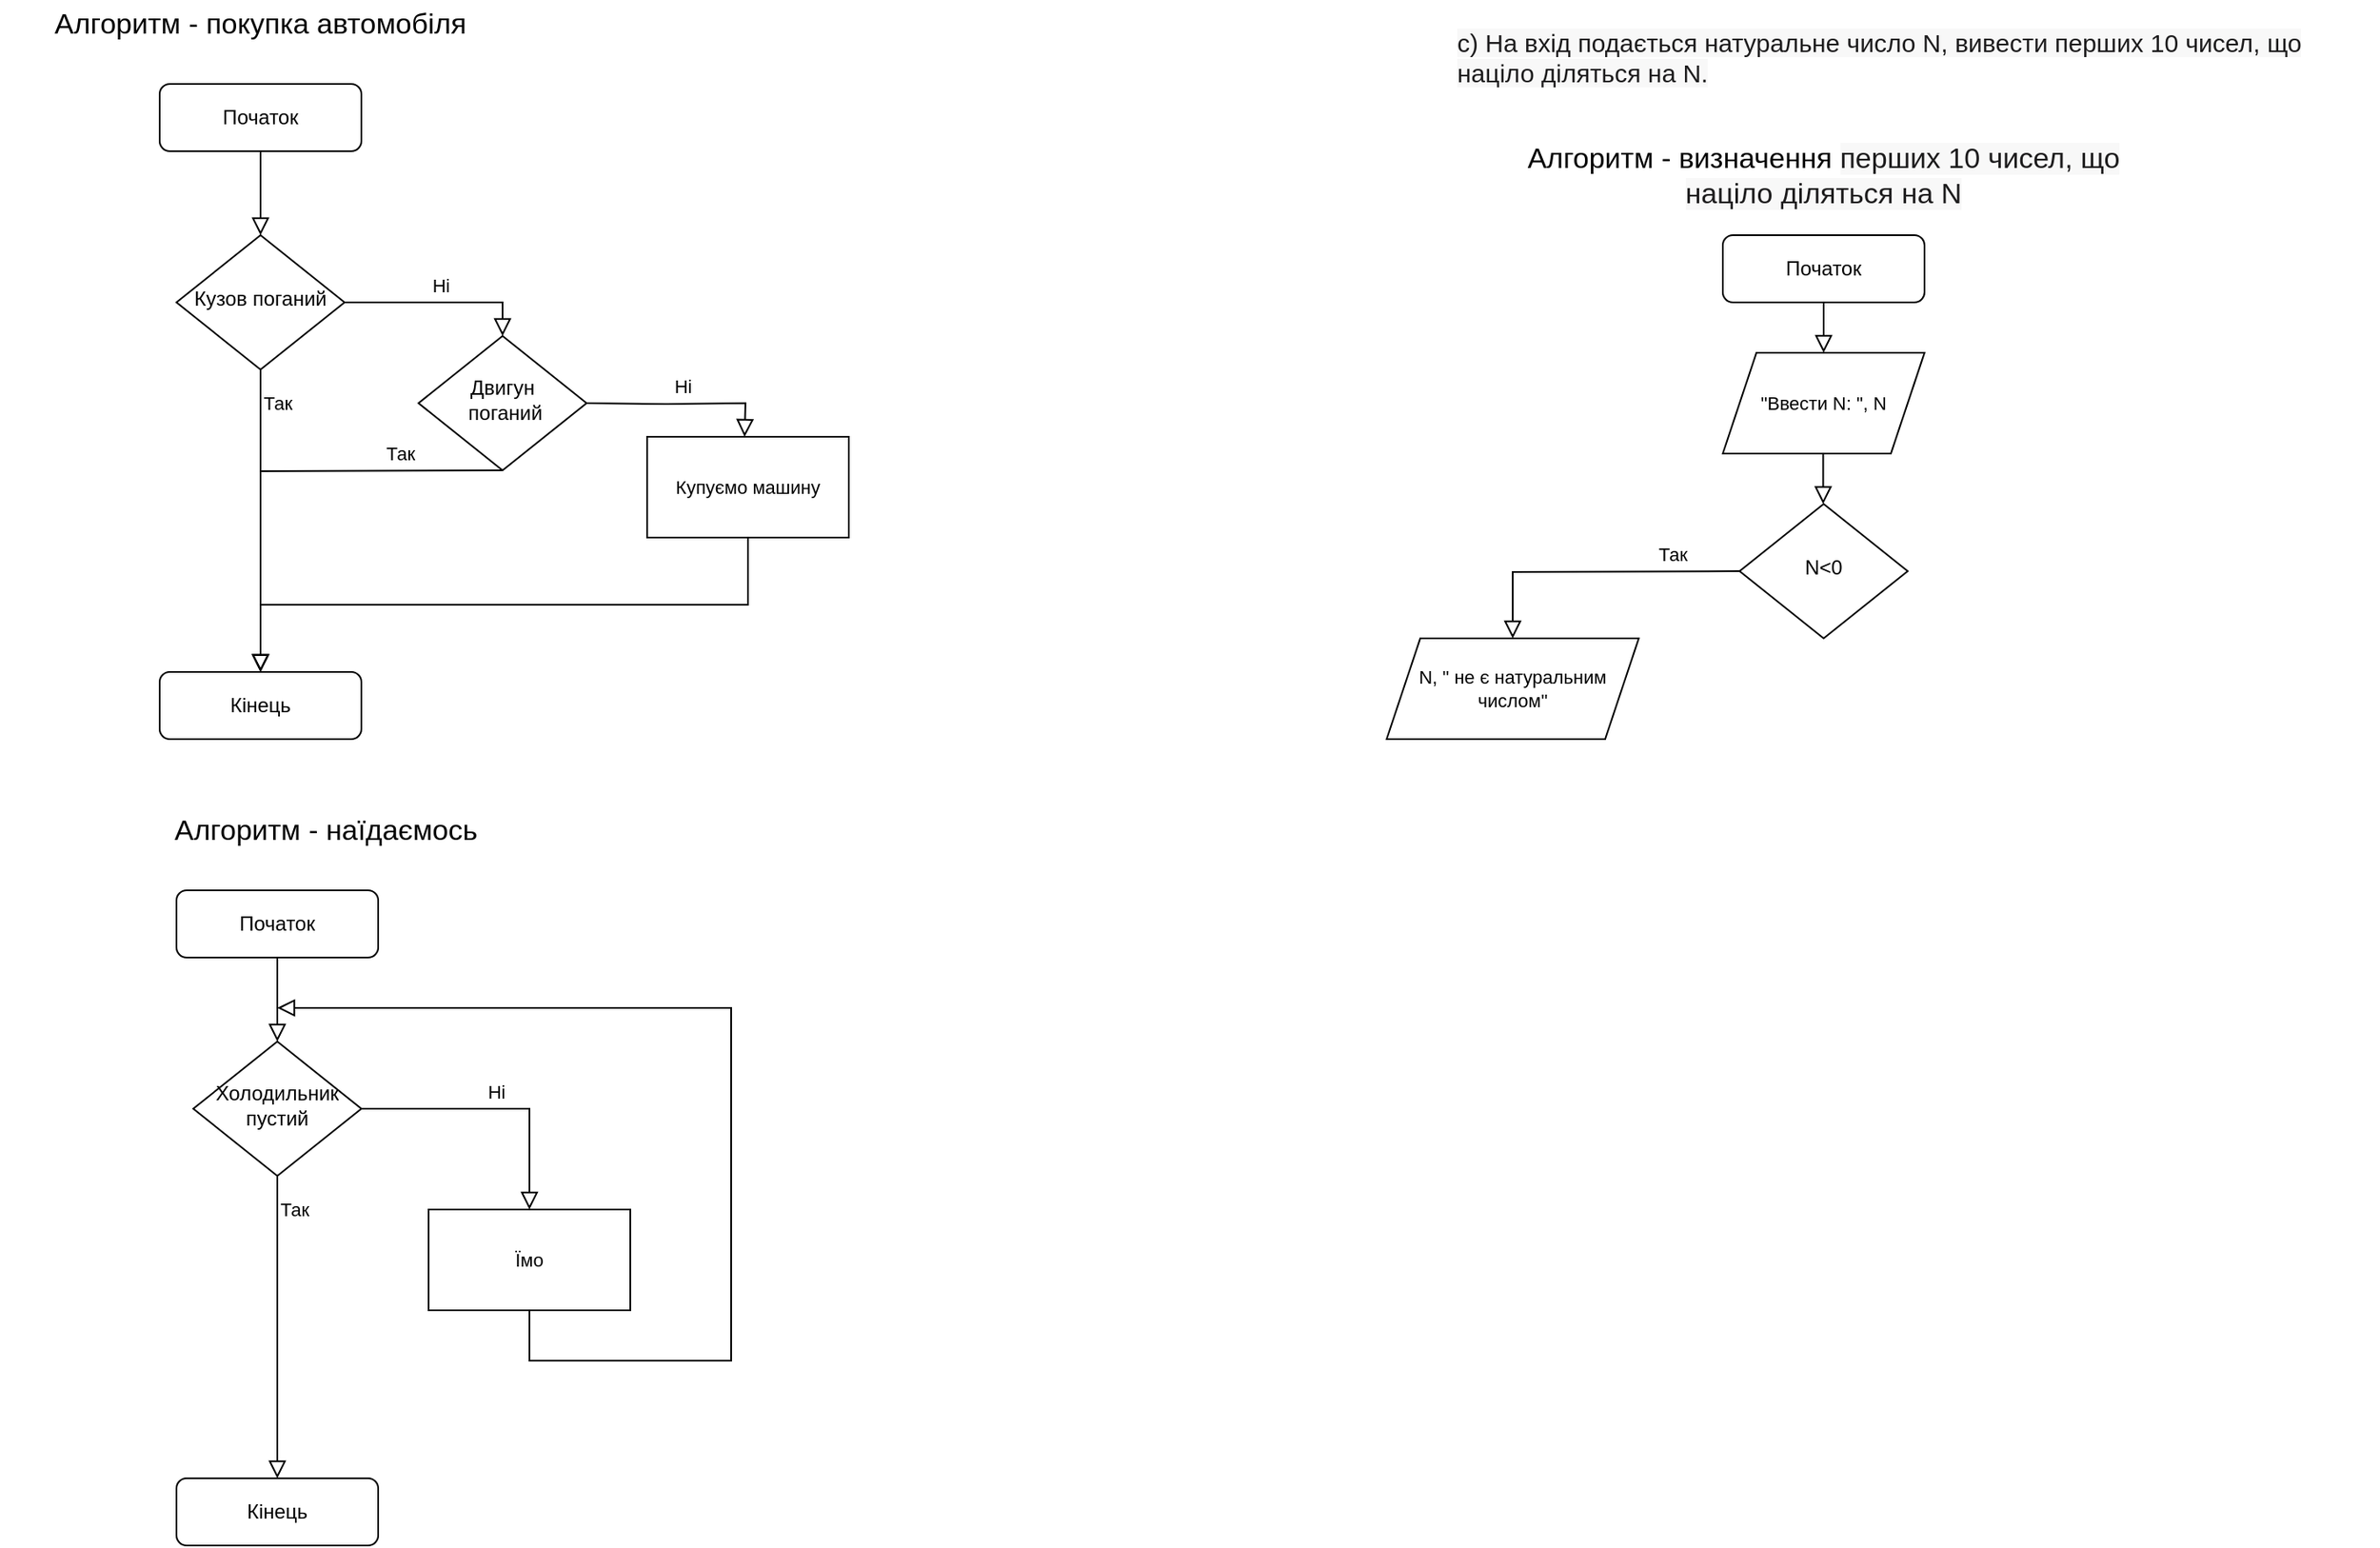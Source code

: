 <mxfile version="19.0.2" type="github">
  <diagram id="C5RBs43oDa-KdzZeNtuy" name="Page-1">
    <mxGraphModel dx="1303" dy="723" grid="1" gridSize="10" guides="1" tooltips="1" connect="1" arrows="1" fold="1" page="1" pageScale="1" pageWidth="827" pageHeight="1169" math="0" shadow="0">
      <root>
        <mxCell id="WIyWlLk6GJQsqaUBKTNV-0" />
        <mxCell id="WIyWlLk6GJQsqaUBKTNV-1" parent="WIyWlLk6GJQsqaUBKTNV-0" />
        <mxCell id="WIyWlLk6GJQsqaUBKTNV-2" value="" style="rounded=0;html=1;jettySize=auto;orthogonalLoop=1;fontSize=11;endArrow=block;endFill=0;endSize=8;strokeWidth=1;shadow=0;labelBackgroundColor=none;edgeStyle=orthogonalEdgeStyle;" parent="WIyWlLk6GJQsqaUBKTNV-1" source="WIyWlLk6GJQsqaUBKTNV-3" target="WIyWlLk6GJQsqaUBKTNV-6" edge="1">
          <mxGeometry relative="1" as="geometry" />
        </mxCell>
        <mxCell id="WIyWlLk6GJQsqaUBKTNV-3" value="Початок" style="rounded=1;whiteSpace=wrap;html=1;fontSize=12;glass=0;strokeWidth=1;shadow=0;" parent="WIyWlLk6GJQsqaUBKTNV-1" vertex="1">
          <mxGeometry x="160" y="80" width="120" height="40" as="geometry" />
        </mxCell>
        <mxCell id="WIyWlLk6GJQsqaUBKTNV-4" value="Так" style="rounded=0;html=1;jettySize=auto;orthogonalLoop=1;fontSize=11;endArrow=block;endFill=0;endSize=8;strokeWidth=1;shadow=0;labelBackgroundColor=none;edgeStyle=orthogonalEdgeStyle;strokeColor=default;entryX=0.5;entryY=0;entryDx=0;entryDy=0;" parent="WIyWlLk6GJQsqaUBKTNV-1" source="WIyWlLk6GJQsqaUBKTNV-6" target="WIyWlLk6GJQsqaUBKTNV-11" edge="1">
          <mxGeometry x="-0.778" y="10" relative="1" as="geometry">
            <mxPoint as="offset" />
            <mxPoint x="220" y="290" as="targetPoint" />
          </mxGeometry>
        </mxCell>
        <mxCell id="WIyWlLk6GJQsqaUBKTNV-5" value="Ні" style="edgeStyle=orthogonalEdgeStyle;rounded=0;html=1;jettySize=auto;orthogonalLoop=1;fontSize=11;endArrow=block;endFill=0;endSize=8;strokeWidth=1;shadow=0;labelBackgroundColor=none;entryX=0.5;entryY=0;entryDx=0;entryDy=0;" parent="WIyWlLk6GJQsqaUBKTNV-1" source="WIyWlLk6GJQsqaUBKTNV-6" target="O3ez8ACmCF9AVov3qOMw-7" edge="1">
          <mxGeometry y="10" relative="1" as="geometry">
            <mxPoint as="offset" />
            <mxPoint x="320" y="210" as="targetPoint" />
          </mxGeometry>
        </mxCell>
        <mxCell id="WIyWlLk6GJQsqaUBKTNV-6" value="Кузов поганий" style="rhombus;whiteSpace=wrap;html=1;shadow=0;fontFamily=Helvetica;fontSize=12;align=center;strokeWidth=1;spacing=6;spacingTop=-4;" parent="WIyWlLk6GJQsqaUBKTNV-1" vertex="1">
          <mxGeometry x="170" y="170" width="100" height="80" as="geometry" />
        </mxCell>
        <mxCell id="WIyWlLk6GJQsqaUBKTNV-11" value="Кінець" style="rounded=1;whiteSpace=wrap;html=1;fontSize=12;glass=0;strokeWidth=1;shadow=0;" parent="WIyWlLk6GJQsqaUBKTNV-1" vertex="1">
          <mxGeometry x="160" y="430" width="120" height="40" as="geometry" />
        </mxCell>
        <mxCell id="O3ez8ACmCF9AVov3qOMw-2" value="Алгоритм - покупка автомобіля" style="text;html=1;strokeColor=none;fillColor=none;align=center;verticalAlign=middle;whiteSpace=wrap;rounded=0;fontSize=17;" vertex="1" parent="WIyWlLk6GJQsqaUBKTNV-1">
          <mxGeometry x="65" y="30" width="310" height="30" as="geometry" />
        </mxCell>
        <mxCell id="O3ez8ACmCF9AVov3qOMw-7" value="Двигун&lt;br&gt;&amp;nbsp;поганий" style="rhombus;whiteSpace=wrap;html=1;shadow=0;fontFamily=Helvetica;fontSize=12;align=center;strokeWidth=1;spacing=6;spacingTop=-4;" vertex="1" parent="WIyWlLk6GJQsqaUBKTNV-1">
          <mxGeometry x="314" y="230" width="100" height="80" as="geometry" />
        </mxCell>
        <mxCell id="O3ez8ACmCF9AVov3qOMw-9" value="Так" style="rounded=0;html=1;jettySize=auto;orthogonalLoop=1;fontSize=11;endArrow=block;endFill=0;endSize=8;strokeWidth=1;shadow=0;labelBackgroundColor=none;edgeStyle=orthogonalEdgeStyle;strokeColor=default;" edge="1" parent="WIyWlLk6GJQsqaUBKTNV-1" target="WIyWlLk6GJQsqaUBKTNV-11">
          <mxGeometry x="-0.533" y="-10" relative="1" as="geometry">
            <mxPoint x="1" as="offset" />
            <mxPoint x="363.5" y="310" as="sourcePoint" />
            <mxPoint x="220" y="310" as="targetPoint" />
          </mxGeometry>
        </mxCell>
        <mxCell id="O3ez8ACmCF9AVov3qOMw-10" value="Ні" style="edgeStyle=orthogonalEdgeStyle;rounded=0;html=1;jettySize=auto;orthogonalLoop=1;fontSize=11;endArrow=block;endFill=0;endSize=8;strokeWidth=1;shadow=0;labelBackgroundColor=none;entryX=0.5;entryY=0;entryDx=0;entryDy=0;" edge="1" parent="WIyWlLk6GJQsqaUBKTNV-1">
          <mxGeometry y="10" relative="1" as="geometry">
            <mxPoint as="offset" />
            <mxPoint x="414" y="270" as="sourcePoint" />
            <mxPoint x="508" y="290" as="targetPoint" />
          </mxGeometry>
        </mxCell>
        <mxCell id="O3ez8ACmCF9AVov3qOMw-12" value="Купуємо машину" style="rounded=0;whiteSpace=wrap;html=1;fontFamily=Helvetica;fontSize=11;" vertex="1" parent="WIyWlLk6GJQsqaUBKTNV-1">
          <mxGeometry x="450" y="290" width="120" height="60" as="geometry" />
        </mxCell>
        <mxCell id="O3ez8ACmCF9AVov3qOMw-14" value="" style="rounded=0;html=1;jettySize=auto;orthogonalLoop=1;fontSize=11;endArrow=block;endFill=0;endSize=8;strokeWidth=1;shadow=0;labelBackgroundColor=none;edgeStyle=orthogonalEdgeStyle;exitX=0.5;exitY=1;exitDx=0;exitDy=0;entryX=0.5;entryY=0;entryDx=0;entryDy=0;" edge="1" parent="WIyWlLk6GJQsqaUBKTNV-1" source="O3ez8ACmCF9AVov3qOMw-12" target="WIyWlLk6GJQsqaUBKTNV-11">
          <mxGeometry relative="1" as="geometry">
            <mxPoint x="569.5" y="380" as="sourcePoint" />
            <mxPoint x="280" y="400" as="targetPoint" />
          </mxGeometry>
        </mxCell>
        <mxCell id="O3ez8ACmCF9AVov3qOMw-16" value="Алгоритм - наїдаємось" style="text;html=1;strokeColor=none;fillColor=none;align=center;verticalAlign=middle;whiteSpace=wrap;rounded=0;fontSize=17;" vertex="1" parent="WIyWlLk6GJQsqaUBKTNV-1">
          <mxGeometry x="104" y="510" width="310" height="30" as="geometry" />
        </mxCell>
        <mxCell id="O3ez8ACmCF9AVov3qOMw-17" value="" style="rounded=0;html=1;jettySize=auto;orthogonalLoop=1;fontSize=11;endArrow=block;endFill=0;endSize=8;strokeWidth=1;shadow=0;labelBackgroundColor=none;edgeStyle=orthogonalEdgeStyle;" edge="1" parent="WIyWlLk6GJQsqaUBKTNV-1" source="O3ez8ACmCF9AVov3qOMw-18" target="O3ez8ACmCF9AVov3qOMw-21">
          <mxGeometry relative="1" as="geometry" />
        </mxCell>
        <mxCell id="O3ez8ACmCF9AVov3qOMw-18" value="Початок" style="rounded=1;whiteSpace=wrap;html=1;fontSize=12;glass=0;strokeWidth=1;shadow=0;" vertex="1" parent="WIyWlLk6GJQsqaUBKTNV-1">
          <mxGeometry x="170" y="560" width="120" height="40" as="geometry" />
        </mxCell>
        <mxCell id="O3ez8ACmCF9AVov3qOMw-19" value="Так" style="rounded=0;html=1;jettySize=auto;orthogonalLoop=1;fontSize=11;endArrow=block;endFill=0;endSize=8;strokeWidth=1;shadow=0;labelBackgroundColor=none;edgeStyle=orthogonalEdgeStyle;strokeColor=default;entryX=0.5;entryY=0;entryDx=0;entryDy=0;" edge="1" parent="WIyWlLk6GJQsqaUBKTNV-1" source="O3ez8ACmCF9AVov3qOMw-21" target="O3ez8ACmCF9AVov3qOMw-22">
          <mxGeometry x="-0.778" y="10" relative="1" as="geometry">
            <mxPoint as="offset" />
            <mxPoint x="230" y="770" as="targetPoint" />
          </mxGeometry>
        </mxCell>
        <mxCell id="O3ez8ACmCF9AVov3qOMw-20" value="Ні" style="edgeStyle=orthogonalEdgeStyle;rounded=0;html=1;jettySize=auto;orthogonalLoop=1;fontSize=11;endArrow=block;endFill=0;endSize=8;strokeWidth=1;shadow=0;labelBackgroundColor=none;entryX=0.5;entryY=0;entryDx=0;entryDy=0;" edge="1" parent="WIyWlLk6GJQsqaUBKTNV-1" source="O3ez8ACmCF9AVov3qOMw-21" target="O3ez8ACmCF9AVov3qOMw-26">
          <mxGeometry y="10" relative="1" as="geometry">
            <mxPoint as="offset" />
            <mxPoint x="374.0" y="710" as="targetPoint" />
          </mxGeometry>
        </mxCell>
        <mxCell id="O3ez8ACmCF9AVov3qOMw-21" value="Холодильник пустий" style="rhombus;whiteSpace=wrap;html=1;shadow=0;fontFamily=Helvetica;fontSize=12;align=center;strokeWidth=1;spacing=6;spacingTop=-4;" vertex="1" parent="WIyWlLk6GJQsqaUBKTNV-1">
          <mxGeometry x="180" y="650" width="100" height="80" as="geometry" />
        </mxCell>
        <mxCell id="O3ez8ACmCF9AVov3qOMw-22" value="Кінець" style="rounded=1;whiteSpace=wrap;html=1;fontSize=12;glass=0;strokeWidth=1;shadow=0;" vertex="1" parent="WIyWlLk6GJQsqaUBKTNV-1">
          <mxGeometry x="170" y="910" width="120" height="40" as="geometry" />
        </mxCell>
        <mxCell id="O3ez8ACmCF9AVov3qOMw-26" value="Їмо" style="rounded=0;whiteSpace=wrap;html=1;fontFamily=Helvetica;fontSize=11;" vertex="1" parent="WIyWlLk6GJQsqaUBKTNV-1">
          <mxGeometry x="320" y="750" width="120" height="60" as="geometry" />
        </mxCell>
        <mxCell id="O3ez8ACmCF9AVov3qOMw-28" value="" style="rounded=0;html=1;jettySize=auto;orthogonalLoop=1;fontSize=11;endArrow=block;endFill=0;endSize=8;strokeWidth=1;shadow=0;labelBackgroundColor=none;edgeStyle=orthogonalEdgeStyle;exitX=0.5;exitY=1;exitDx=0;exitDy=0;" edge="1" parent="WIyWlLk6GJQsqaUBKTNV-1" source="O3ez8ACmCF9AVov3qOMw-26">
          <mxGeometry relative="1" as="geometry">
            <mxPoint x="379.29" y="820" as="sourcePoint" />
            <mxPoint x="230" y="630" as="targetPoint" />
            <Array as="points">
              <mxPoint x="380" y="840" />
              <mxPoint x="500" y="840" />
              <mxPoint x="500" y="630" />
            </Array>
          </mxGeometry>
        </mxCell>
        <mxCell id="O3ez8ACmCF9AVov3qOMw-29" value="&lt;span style=&quot;color: rgb(29, 28, 29); font-family: Slack-Lato, Slack-Fractions, appleLogo, sans-serif; font-size: 15px; font-style: normal; font-variant-ligatures: common-ligatures; font-variant-caps: normal; font-weight: 400; letter-spacing: normal; orphans: 2; text-align: left; text-indent: 0px; text-transform: none; widows: 2; word-spacing: 0px; -webkit-text-stroke-width: 0px; background-color: rgb(248, 248, 248); text-decoration-thickness: initial; text-decoration-style: initial; text-decoration-color: initial; float: none; display: inline !important;&quot;&gt;c) На вхід подається натуральне число N, вивести перших 10 чисел, що націло діляться на N.&lt;/span&gt;" style="text;whiteSpace=wrap;html=1;fontSize=11;fontFamily=Helvetica;" vertex="1" parent="WIyWlLk6GJQsqaUBKTNV-1">
          <mxGeometry x="930" y="40" width="550" height="40" as="geometry" />
        </mxCell>
        <mxCell id="O3ez8ACmCF9AVov3qOMw-30" value="Початок" style="rounded=1;whiteSpace=wrap;html=1;fontSize=12;glass=0;strokeWidth=1;shadow=0;" vertex="1" parent="WIyWlLk6GJQsqaUBKTNV-1">
          <mxGeometry x="1090" y="170" width="120" height="40" as="geometry" />
        </mxCell>
        <mxCell id="O3ez8ACmCF9AVov3qOMw-31" value="Алгоритм - визначення&amp;nbsp;&lt;span style=&quot;color: rgb(29, 28, 29); font-size: 17px; font-variant-ligatures: common-ligatures; text-align: left; background-color: rgb(248, 248, 248);&quot;&gt;перших 10 чисел, що націло діляться на N&lt;/span&gt;" style="text;html=1;strokeColor=none;fillColor=none;align=center;verticalAlign=middle;whiteSpace=wrap;rounded=0;fontSize=17;fontFamily=Helvetica;" vertex="1" parent="WIyWlLk6GJQsqaUBKTNV-1">
          <mxGeometry x="950" y="120" width="400" height="30" as="geometry" />
        </mxCell>
        <mxCell id="O3ez8ACmCF9AVov3qOMw-32" value="&quot;Ввести N: &quot;, N" style="shape=parallelogram;perimeter=parallelogramPerimeter;whiteSpace=wrap;html=1;fixedSize=1;fontFamily=Helvetica;fontSize=11;" vertex="1" parent="WIyWlLk6GJQsqaUBKTNV-1">
          <mxGeometry x="1090" y="240" width="120" height="60" as="geometry" />
        </mxCell>
        <mxCell id="O3ez8ACmCF9AVov3qOMw-33" value="N&amp;lt;0" style="rhombus;whiteSpace=wrap;html=1;shadow=0;fontFamily=Helvetica;fontSize=12;align=center;strokeWidth=1;spacing=6;spacingTop=-4;" vertex="1" parent="WIyWlLk6GJQsqaUBKTNV-1">
          <mxGeometry x="1100" y="330" width="100" height="80" as="geometry" />
        </mxCell>
        <mxCell id="O3ez8ACmCF9AVov3qOMw-34" value="Так" style="rounded=0;html=1;jettySize=auto;orthogonalLoop=1;fontSize=11;endArrow=block;endFill=0;endSize=8;strokeWidth=1;shadow=0;labelBackgroundColor=none;edgeStyle=orthogonalEdgeStyle;strokeColor=default;entryX=0.5;entryY=0;entryDx=0;entryDy=0;" edge="1" parent="WIyWlLk6GJQsqaUBKTNV-1" target="O3ez8ACmCF9AVov3qOMw-35">
          <mxGeometry x="-0.533" y="-10" relative="1" as="geometry">
            <mxPoint x="1" as="offset" />
            <mxPoint x="1100" y="370" as="sourcePoint" />
            <mxPoint x="957" y="490" as="targetPoint" />
          </mxGeometry>
        </mxCell>
        <mxCell id="O3ez8ACmCF9AVov3qOMw-35" value="N, &quot; не є натуральним числом&quot;" style="shape=parallelogram;perimeter=parallelogramPerimeter;whiteSpace=wrap;html=1;fixedSize=1;fontFamily=Helvetica;fontSize=11;" vertex="1" parent="WIyWlLk6GJQsqaUBKTNV-1">
          <mxGeometry x="890" y="410" width="150" height="60" as="geometry" />
        </mxCell>
        <mxCell id="O3ez8ACmCF9AVov3qOMw-43" value="" style="rounded=0;html=1;jettySize=auto;orthogonalLoop=1;fontSize=11;endArrow=block;endFill=0;endSize=8;strokeWidth=1;shadow=0;labelBackgroundColor=none;edgeStyle=orthogonalEdgeStyle;exitX=0.5;exitY=1;exitDx=0;exitDy=0;" edge="1" parent="WIyWlLk6GJQsqaUBKTNV-1" source="O3ez8ACmCF9AVov3qOMw-30" target="O3ez8ACmCF9AVov3qOMw-32">
          <mxGeometry relative="1" as="geometry">
            <mxPoint x="1149.72" y="220" as="sourcePoint" />
            <mxPoint x="1149.72" y="270" as="targetPoint" />
            <Array as="points" />
          </mxGeometry>
        </mxCell>
        <mxCell id="O3ez8ACmCF9AVov3qOMw-44" value="" style="rounded=0;html=1;jettySize=auto;orthogonalLoop=1;fontSize=11;endArrow=block;endFill=0;endSize=8;strokeWidth=1;shadow=0;labelBackgroundColor=none;edgeStyle=orthogonalEdgeStyle;exitX=0.5;exitY=1;exitDx=0;exitDy=0;" edge="1" parent="WIyWlLk6GJQsqaUBKTNV-1">
          <mxGeometry relative="1" as="geometry">
            <mxPoint x="1149.72" y="300" as="sourcePoint" />
            <mxPoint x="1149.72" y="330" as="targetPoint" />
            <Array as="points" />
          </mxGeometry>
        </mxCell>
      </root>
    </mxGraphModel>
  </diagram>
</mxfile>
